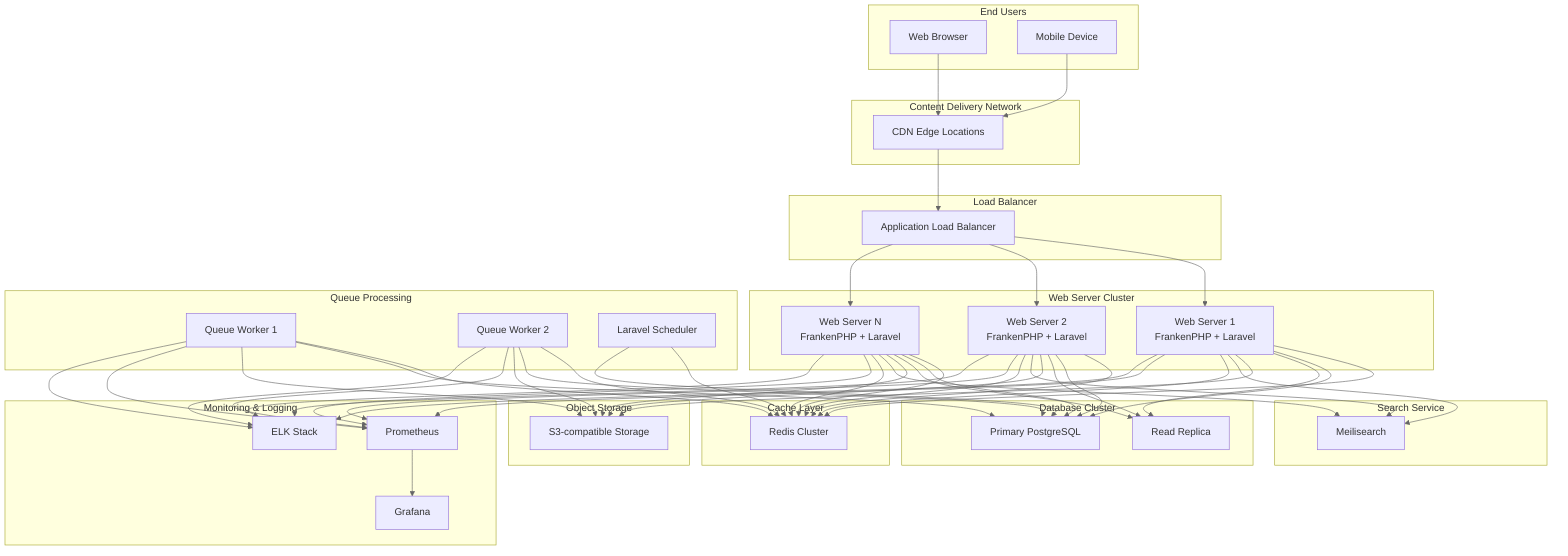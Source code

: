 %%{init: {'theme': 'default', 'themeVariables': { 'primaryColor': '#f5f5f5', 'primaryTextColor': '#333333', 'primaryBorderColor': '#cccccc', 'lineColor': '#666666', 'secondaryColor': '#f0f0f0', 'tertiaryColor': '#ffffff' }}}%%
flowchart TB
    subgraph Users ["End Users"]
        Browser["Web Browser"]
        Mobile["Mobile Device"]
    end

    subgraph CDN ["Content Delivery Network"]
        CloudFront["CDN Edge Locations"]
    end

    subgraph LoadBalancer ["Load Balancer"]
        ALB["Application Load Balancer"]
    end

    subgraph WebServers ["Web Server Cluster"]
        WebServer1["Web Server 1<br>FrankenPHP + Laravel"]
        WebServer2["Web Server 2<br>FrankenPHP + Laravel"]
        WebServerN["Web Server N<br>FrankenPHP + Laravel"]
    end

    subgraph Queue ["Queue Processing"]
        QueueWorker1["Queue Worker 1"]
        QueueWorker2["Queue Worker 2"]
        Scheduler["Laravel Scheduler"]
    end

    subgraph Database ["Database Cluster"]
        PrimaryDB["Primary PostgreSQL"]
        ReplicaDB["Read Replica"]
    end

    subgraph Cache ["Cache Layer"]
        Redis["Redis Cluster"]
    end

    subgraph Storage ["Object Storage"]
        S3["S3-compatible Storage"]
    end

    subgraph Search ["Search Service"]
        Meilisearch["Meilisearch"]
    end

    subgraph Monitoring ["Monitoring & Logging"]
        Prometheus["Prometheus"]
        Grafana["Grafana"]
        ELK["ELK Stack"]
    end

    Browser --> CloudFront
    Mobile --> CloudFront
    CloudFront --> ALB

    ALB --> WebServer1
    ALB --> WebServer2
    ALB --> WebServerN

    WebServer1 --> Redis
    WebServer2 --> Redis
    WebServerN --> Redis

    WebServer1 --> PrimaryDB
    WebServer2 --> PrimaryDB
    WebServerN --> PrimaryDB

    WebServer1 --> ReplicaDB
    WebServer2 --> ReplicaDB
    WebServerN --> ReplicaDB

    WebServer1 --> S3
    WebServer2 --> S3
    WebServerN --> S3

    WebServer1 --> Meilisearch
    WebServer2 --> Meilisearch
    WebServerN --> Meilisearch

    WebServer1 --> Redis
    WebServer2 --> Redis
    WebServerN --> Redis

    QueueWorker1 --> Redis
    QueueWorker2 --> Redis
    Scheduler --> Redis

    QueueWorker1 --> PrimaryDB
    QueueWorker2 --> PrimaryDB
    Scheduler --> PrimaryDB

    QueueWorker1 --> S3
    QueueWorker2 --> S3

    WebServer1 --> Prometheus
    WebServer2 --> Prometheus
    WebServerN --> Prometheus
    QueueWorker1 --> Prometheus
    QueueWorker2 --> Prometheus

    Prometheus --> Grafana
    WebServer1 --> ELK
    WebServer2 --> ELK
    WebServerN --> ELK
    QueueWorker1 --> ELK
    QueueWorker2 --> ELK